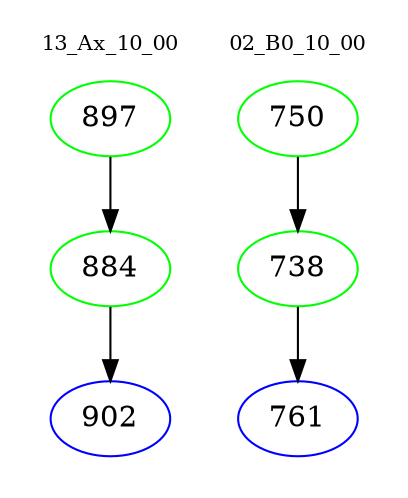 digraph{
subgraph cluster_0 {
color = white
label = "13_Ax_10_00";
fontsize=10;
T0_897 [label="897", color="green"]
T0_897 -> T0_884 [color="black"]
T0_884 [label="884", color="green"]
T0_884 -> T0_902 [color="black"]
T0_902 [label="902", color="blue"]
}
subgraph cluster_1 {
color = white
label = "02_B0_10_00";
fontsize=10;
T1_750 [label="750", color="green"]
T1_750 -> T1_738 [color="black"]
T1_738 [label="738", color="green"]
T1_738 -> T1_761 [color="black"]
T1_761 [label="761", color="blue"]
}
}

